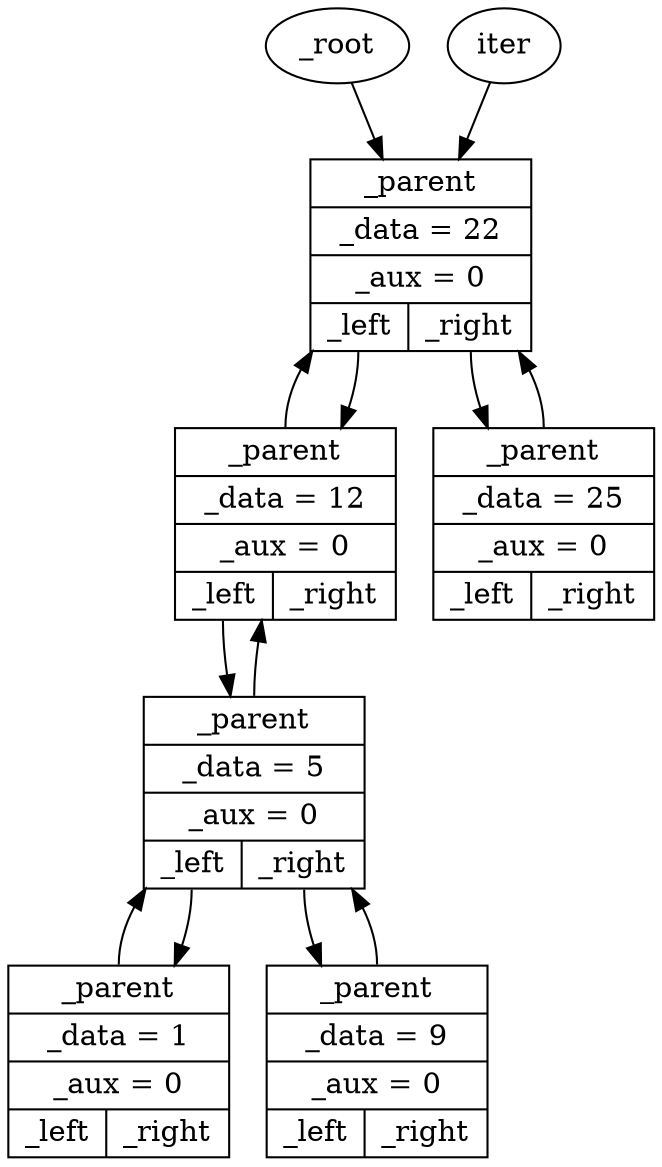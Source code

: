 digraph {
root [label="_root"];
root -> node0x10be070;
node0x10be010 [shape=record,label="{<parent> _parent | _data = 12 | _aux = 0 | { <left> _left | <right> _right } }"];
node0x10be040 [shape=record,label="{<parent> _parent | _data = 5 | _aux = 0 | { <left> _left | <right> _right } }"];
node0x10be070 [shape=record,label="{<parent> _parent | _data = 22 | _aux = 0 | { <left> _left | <right> _right } }"];
node0x10be0a0 [shape=record,label="{<parent> _parent | _data = 1 | _aux = 0 | { <left> _left | <right> _right } }"];
node0x10be0d0 [shape=record,label="{<parent> _parent | _data = 9 | _aux = 0 | { <left> _left | <right> _right } }"];
node0x10be100 [shape=record,label="{<parent> _parent | _data = 25 | _aux = 0 | { <left> _left | <right> _right } }"];
node0x10be010:parent:n -> node0x10be070;
node0x10be010:left:s -> node0x10be040;
node0x10be040:parent:n -> node0x10be010;
node0x10be040:left:s -> node0x10be0a0;
node0x10be040:right:s -> node0x10be0d0;
node0x10be070:left:s -> node0x10be010;
node0x10be070:right:s -> node0x10be100;
node0x10be0a0:parent:n -> node0x10be040;
node0x10be0d0:parent:n -> node0x10be040;
node0x10be100:parent:n -> node0x10be070;
iter -> node0x10be070;
}
